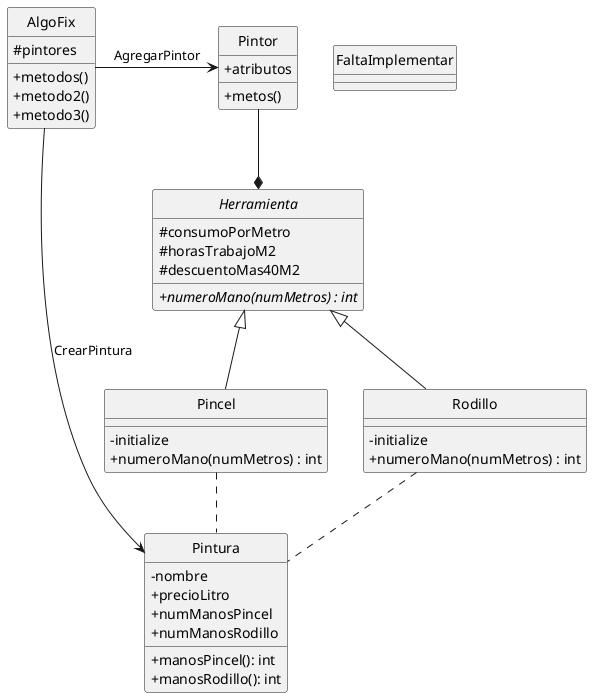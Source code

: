 @startuml DiagramaClase
    hide circle
    skinparam classAttributeIconSize 0

    class AlgoFix{
        # {field} pintores

        + {method} metodos()
        + {method} metodo2()
        + {method} metodo3()
    }

    class Pintor{
        + {field} atributos

        + {method} metos()
    }

    abstract class Herramienta{
        # {field} consumoPorMetro
        # {field} horasTrabajoM2
        # {field} descuentoMas40M2

        + {abstract}{method} numeroMano(numMetros) : int
    }

    class Pincel{
        - {method} initialize
        + {method} numeroMano(numMetros) : int
    }

    class Rodillo{
        - {method} initialize
        + {method} numeroMano(numMetros) : int
    }

    class Pintura{
    - {field} nombre
    + {field} precioLitro
    + {field} numManosPincel
    + {field} numManosRodillo

    + {method} manosPincel(): int
    + {method} manosRodillo(): int
    }

    class FaltaImplementar{

    }

    'Asociaciones

    AlgoFix -> Pintor : AgregarPintor
    AlgoFix --> Pintura : CrearPintura
    
    Pintor --* Herramienta

    Herramienta <|-- Rodillo
    Herramienta <|-- Pincel

    Rodillo .. Pintura
    Pincel .. Pintura

@enduml